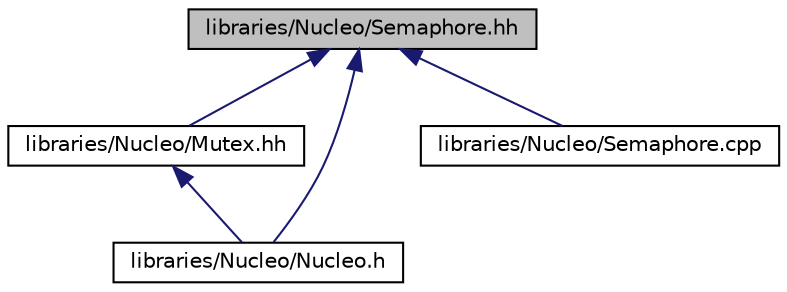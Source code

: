 digraph "libraries/Nucleo/Semaphore.hh"
{
  edge [fontname="Helvetica",fontsize="10",labelfontname="Helvetica",labelfontsize="10"];
  node [fontname="Helvetica",fontsize="10",shape=record];
  Node1 [label="libraries/Nucleo/Semaphore.hh",height=0.2,width=0.4,color="black", fillcolor="grey75", style="filled", fontcolor="black"];
  Node1 -> Node2 [dir="back",color="midnightblue",fontsize="10",style="solid",fontname="Helvetica"];
  Node2 [label="libraries/Nucleo/Mutex.hh",height=0.2,width=0.4,color="black", fillcolor="white", style="filled",URL="$de/d38/Mutex_8hh.html"];
  Node2 -> Node3 [dir="back",color="midnightblue",fontsize="10",style="solid",fontname="Helvetica"];
  Node3 [label="libraries/Nucleo/Nucleo.h",height=0.2,width=0.4,color="black", fillcolor="white", style="filled",URL="$de/d8a/Nucleo_8h.html"];
  Node1 -> Node3 [dir="back",color="midnightblue",fontsize="10",style="solid",fontname="Helvetica"];
  Node1 -> Node4 [dir="back",color="midnightblue",fontsize="10",style="solid",fontname="Helvetica"];
  Node4 [label="libraries/Nucleo/Semaphore.cpp",height=0.2,width=0.4,color="black", fillcolor="white", style="filled",URL="$df/d51/Semaphore_8cpp.html"];
}

